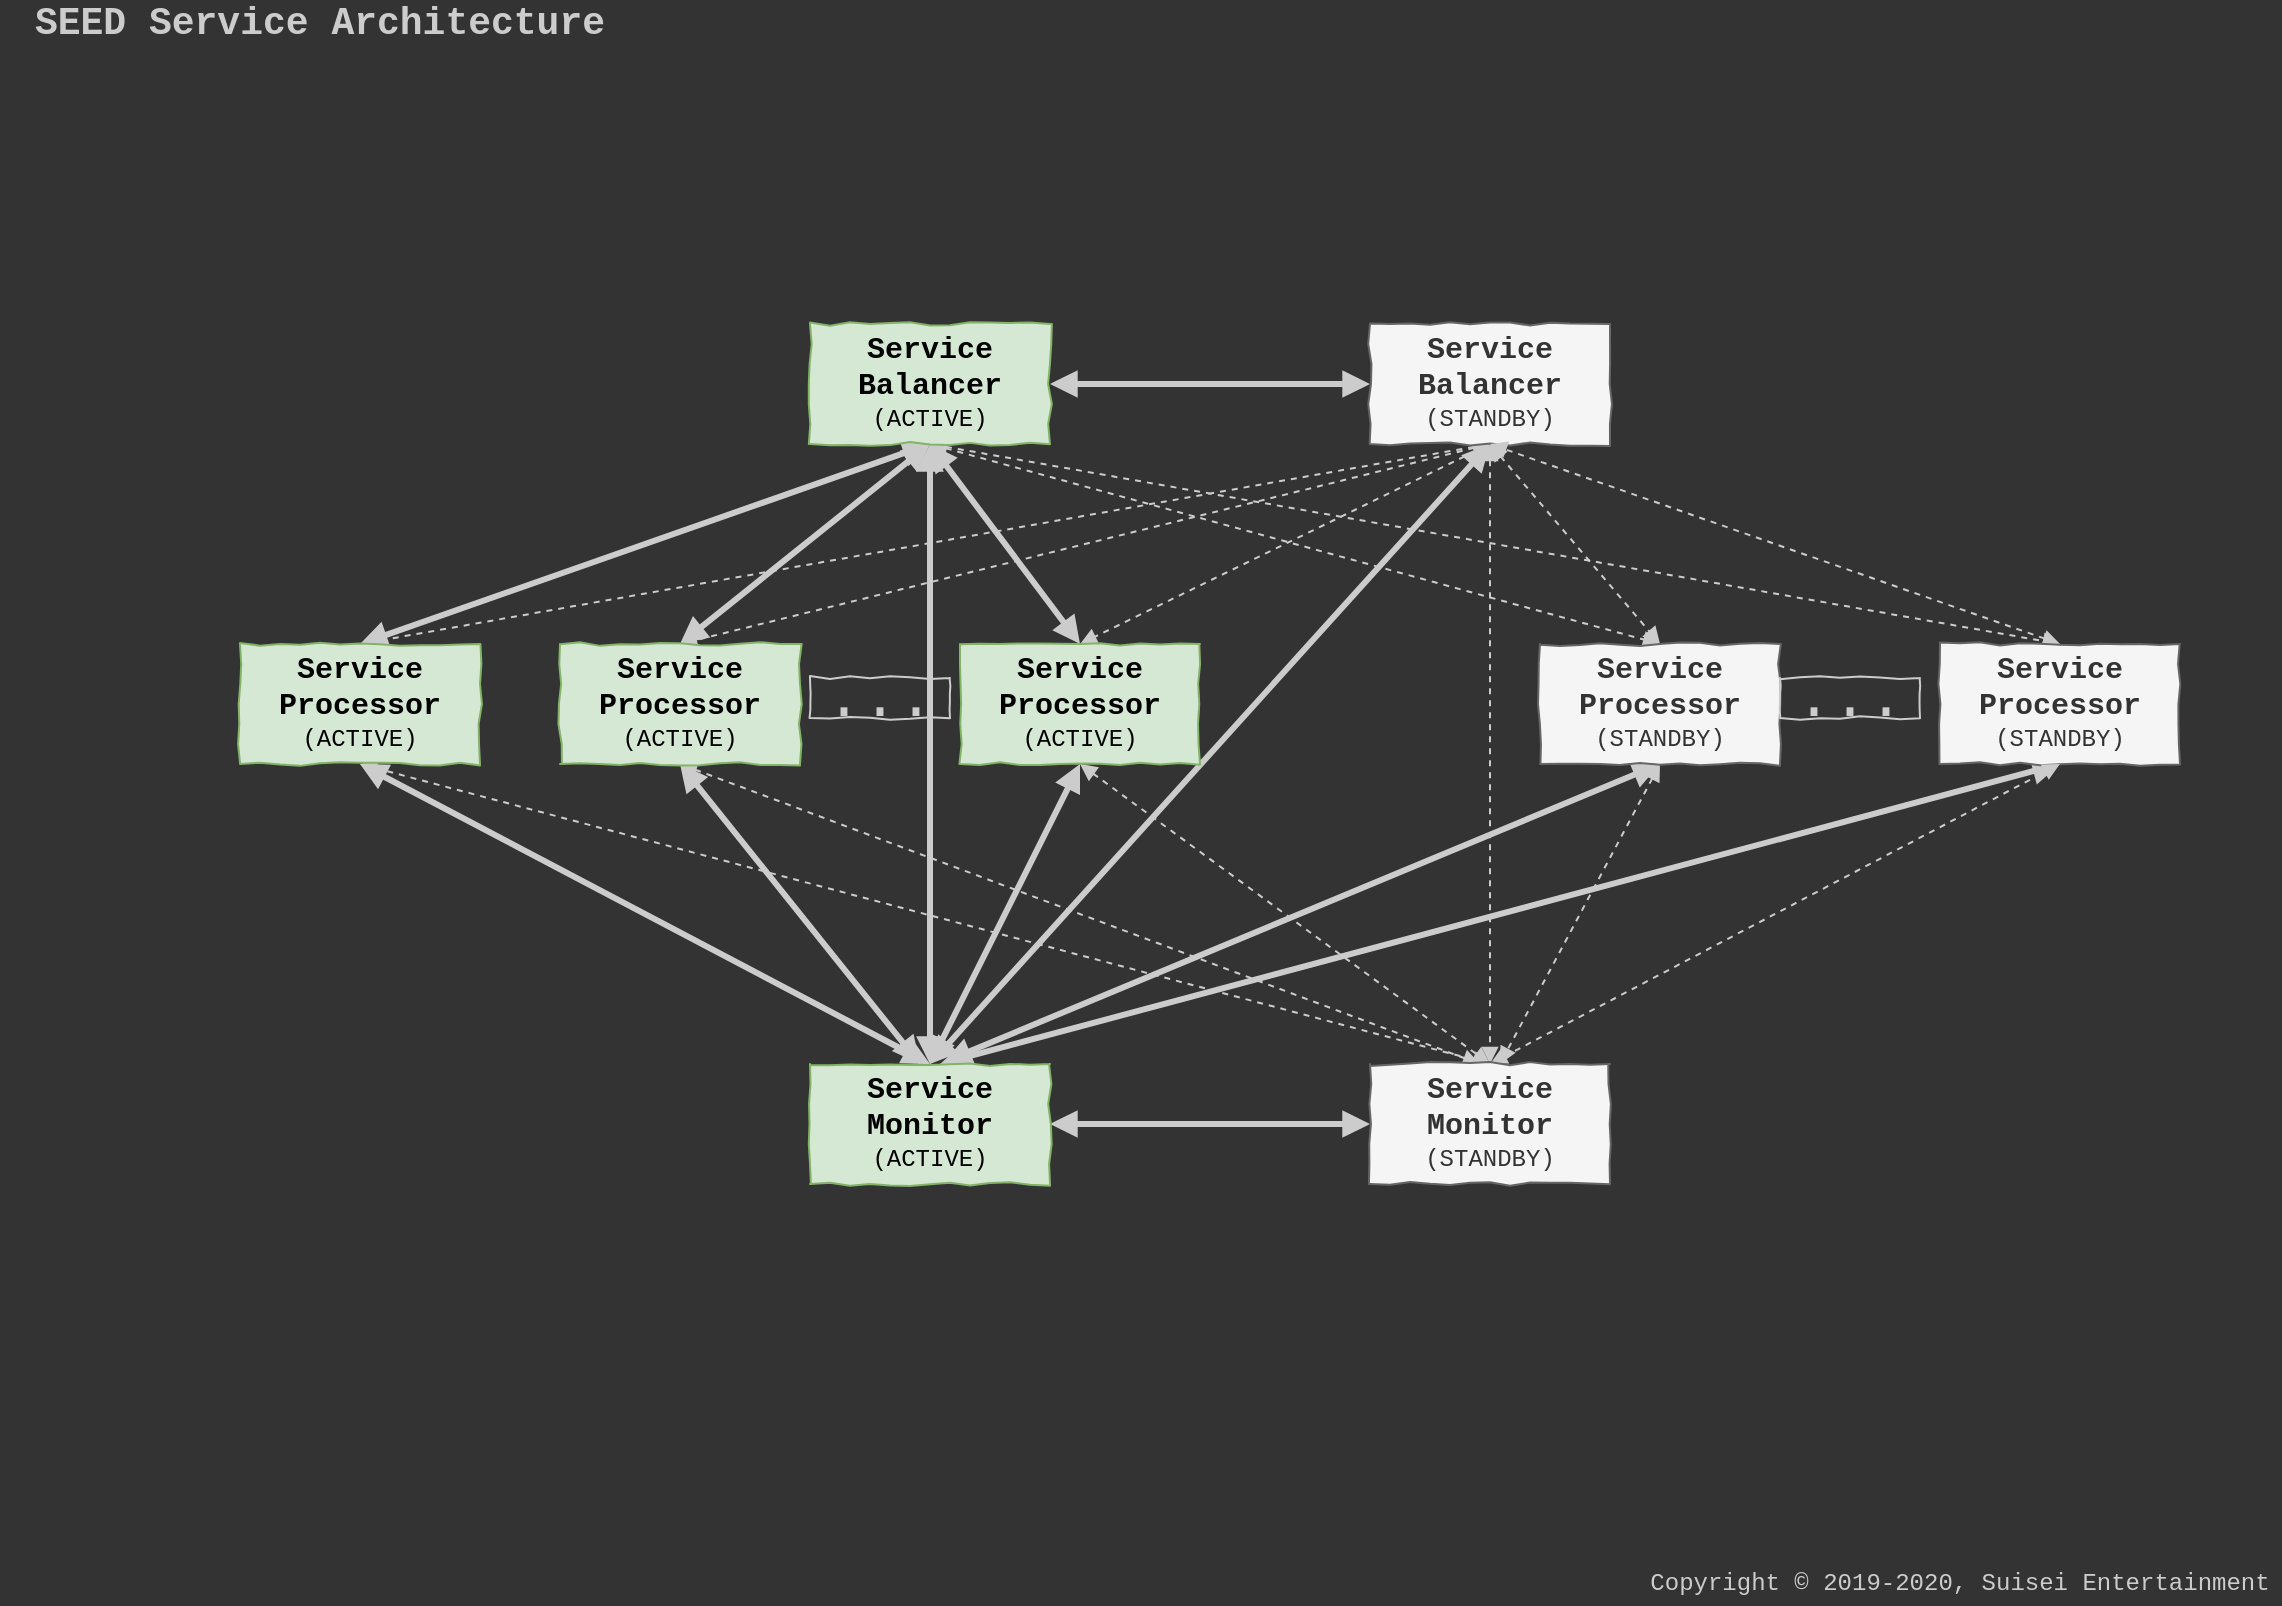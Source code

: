 <mxfile version="12.9.7" type="device"><diagram id="U7D85uJXcc30WqN_Yb2j" name="Page-1"><mxGraphModel dx="2062" dy="1127" grid="1" gridSize="10" guides="1" tooltips="1" connect="1" arrows="1" fold="1" page="1" pageScale="1" pageWidth="1169" pageHeight="827" background="#333333" math="0" shadow="0"><root><mxCell id="0"/><mxCell id="1" parent="0"/><mxCell id="haY7CxgoywGSlvPB5Uwi-13" style="rounded=0;orthogonalLoop=1;jettySize=auto;html=1;exitX=0.5;exitY=1;exitDx=0;exitDy=0;entryX=0.5;entryY=0;entryDx=0;entryDy=0;startArrow=block;startFill=1;endArrow=block;endFill=1;strokeWidth=3;fontFamily=Courier New;fontSize=30;strokeColor=#CCCCCC;" edge="1" parent="1" source="haY7CxgoywGSlvPB5Uwi-1" target="haY7CxgoywGSlvPB5Uwi-6"><mxGeometry relative="1" as="geometry"/></mxCell><mxCell id="haY7CxgoywGSlvPB5Uwi-14" style="edgeStyle=none;rounded=0;orthogonalLoop=1;jettySize=auto;html=1;exitX=0.5;exitY=1;exitDx=0;exitDy=0;startArrow=block;startFill=1;endArrow=block;endFill=1;strokeWidth=3;fontFamily=Courier New;fontSize=30;entryX=0.5;entryY=0;entryDx=0;entryDy=0;strokeColor=#CCCCCC;" edge="1" parent="1" source="haY7CxgoywGSlvPB5Uwi-1" target="haY7CxgoywGSlvPB5Uwi-7"><mxGeometry relative="1" as="geometry"/></mxCell><mxCell id="haY7CxgoywGSlvPB5Uwi-15" style="edgeStyle=none;rounded=0;orthogonalLoop=1;jettySize=auto;html=1;exitX=0.5;exitY=1;exitDx=0;exitDy=0;entryX=0.5;entryY=0;entryDx=0;entryDy=0;startArrow=block;startFill=1;endArrow=block;endFill=1;strokeWidth=3;fontFamily=Courier New;fontSize=30;strokeColor=#CCCCCC;" edge="1" parent="1" source="haY7CxgoywGSlvPB5Uwi-1" target="haY7CxgoywGSlvPB5Uwi-9"><mxGeometry relative="1" as="geometry"/></mxCell><mxCell id="haY7CxgoywGSlvPB5Uwi-16" style="edgeStyle=none;rounded=0;orthogonalLoop=1;jettySize=auto;html=1;exitX=0.5;exitY=1;exitDx=0;exitDy=0;entryX=0.5;entryY=0;entryDx=0;entryDy=0;startArrow=block;startFill=1;endArrow=block;endFill=1;strokeWidth=1;fontFamily=Courier New;fontSize=30;dashed=1;strokeColor=#CCCCCC;" edge="1" parent="1" source="haY7CxgoywGSlvPB5Uwi-1" target="haY7CxgoywGSlvPB5Uwi-11"><mxGeometry relative="1" as="geometry"/></mxCell><mxCell id="haY7CxgoywGSlvPB5Uwi-17" style="edgeStyle=none;rounded=0;orthogonalLoop=1;jettySize=auto;html=1;exitX=0.5;exitY=1;exitDx=0;exitDy=0;entryX=0.5;entryY=0;entryDx=0;entryDy=0;startArrow=block;startFill=1;endArrow=block;endFill=1;strokeWidth=1;fontFamily=Courier New;fontSize=30;dashed=1;strokeColor=#CCCCCC;" edge="1" parent="1" source="haY7CxgoywGSlvPB5Uwi-1" target="haY7CxgoywGSlvPB5Uwi-12"><mxGeometry relative="1" as="geometry"/></mxCell><mxCell id="haY7CxgoywGSlvPB5Uwi-31" style="edgeStyle=none;rounded=0;orthogonalLoop=1;jettySize=auto;html=1;exitX=0.5;exitY=1;exitDx=0;exitDy=0;startArrow=block;startFill=1;endArrow=block;endFill=1;strokeWidth=3;fontFamily=Courier New;fontSize=30;strokeColor=#CCCCCC;" edge="1" parent="1" source="haY7CxgoywGSlvPB5Uwi-1" target="haY7CxgoywGSlvPB5Uwi-24"><mxGeometry relative="1" as="geometry"/></mxCell><mxCell id="haY7CxgoywGSlvPB5Uwi-1" value="&lt;div&gt;&lt;font size=&quot;1&quot;&gt;&lt;b style=&quot;font-size: 15px&quot;&gt;Service Balancer&lt;/b&gt;&lt;/font&gt;&lt;/div&gt;&lt;div&gt;(ACTIVE)&lt;br&gt;&lt;/div&gt;" style="rounded=0;whiteSpace=wrap;html=1;fontFamily=Courier New;comic=1;strokeColor=#82b366;fillColor=#d5e8d4;" vertex="1" parent="1"><mxGeometry x="425" y="180" width="120" height="60" as="geometry"/></mxCell><mxCell id="haY7CxgoywGSlvPB5Uwi-18" style="edgeStyle=none;rounded=0;orthogonalLoop=1;jettySize=auto;html=1;exitX=0.5;exitY=1;exitDx=0;exitDy=0;entryX=0.5;entryY=0;entryDx=0;entryDy=0;startArrow=block;startFill=1;endArrow=block;endFill=1;strokeWidth=1;fontFamily=Courier New;fontSize=30;dashed=1;strokeColor=#CCCCCC;" edge="1" parent="1" source="haY7CxgoywGSlvPB5Uwi-2" target="haY7CxgoywGSlvPB5Uwi-6"><mxGeometry relative="1" as="geometry"/></mxCell><mxCell id="haY7CxgoywGSlvPB5Uwi-19" style="edgeStyle=none;rounded=0;orthogonalLoop=1;jettySize=auto;html=1;exitX=0.5;exitY=1;exitDx=0;exitDy=0;entryX=0.5;entryY=0;entryDx=0;entryDy=0;dashed=1;startArrow=block;startFill=1;endArrow=block;endFill=1;strokeWidth=1;fontFamily=Courier New;fontSize=30;strokeColor=#CCCCCC;" edge="1" parent="1" source="haY7CxgoywGSlvPB5Uwi-2" target="haY7CxgoywGSlvPB5Uwi-7"><mxGeometry relative="1" as="geometry"/></mxCell><mxCell id="haY7CxgoywGSlvPB5Uwi-20" style="edgeStyle=none;rounded=0;orthogonalLoop=1;jettySize=auto;html=1;exitX=0.5;exitY=1;exitDx=0;exitDy=0;entryX=0.5;entryY=0;entryDx=0;entryDy=0;dashed=1;startArrow=block;startFill=1;endArrow=block;endFill=1;strokeWidth=1;fontFamily=Courier New;fontSize=30;strokeColor=#CCCCCC;" edge="1" parent="1" source="haY7CxgoywGSlvPB5Uwi-2" target="haY7CxgoywGSlvPB5Uwi-9"><mxGeometry relative="1" as="geometry"/></mxCell><mxCell id="haY7CxgoywGSlvPB5Uwi-21" style="edgeStyle=none;rounded=0;orthogonalLoop=1;jettySize=auto;html=1;exitX=0.5;exitY=1;exitDx=0;exitDy=0;entryX=0.5;entryY=0;entryDx=0;entryDy=0;dashed=1;startArrow=block;startFill=1;endArrow=block;endFill=1;strokeWidth=1;fontFamily=Courier New;fontSize=30;strokeColor=#CCCCCC;" edge="1" parent="1" source="haY7CxgoywGSlvPB5Uwi-2" target="haY7CxgoywGSlvPB5Uwi-11"><mxGeometry relative="1" as="geometry"/></mxCell><mxCell id="haY7CxgoywGSlvPB5Uwi-38" style="edgeStyle=none;rounded=0;orthogonalLoop=1;jettySize=auto;html=1;exitX=0.5;exitY=1;exitDx=0;exitDy=0;entryX=0.5;entryY=0;entryDx=0;entryDy=0;startArrow=block;startFill=1;endArrow=block;endFill=1;strokeWidth=3;fontFamily=Courier New;fontSize=30;strokeColor=#CCCCCC;" edge="1" parent="1" source="haY7CxgoywGSlvPB5Uwi-2" target="haY7CxgoywGSlvPB5Uwi-24"><mxGeometry relative="1" as="geometry"/></mxCell><mxCell id="haY7CxgoywGSlvPB5Uwi-39" style="edgeStyle=none;rounded=0;orthogonalLoop=1;jettySize=auto;html=1;exitX=0.5;exitY=1;exitDx=0;exitDy=0;entryX=0.5;entryY=0;entryDx=0;entryDy=0;startArrow=block;startFill=1;endArrow=block;endFill=1;strokeWidth=1;fontFamily=Courier New;fontSize=30;dashed=1;strokeColor=#CCCCCC;" edge="1" parent="1" source="haY7CxgoywGSlvPB5Uwi-2" target="haY7CxgoywGSlvPB5Uwi-23"><mxGeometry relative="1" as="geometry"/></mxCell><mxCell id="haY7CxgoywGSlvPB5Uwi-2" value="&lt;div&gt;&lt;font size=&quot;1&quot;&gt;&lt;b style=&quot;font-size: 15px&quot;&gt;Service Balancer&lt;/b&gt;&lt;/font&gt;&lt;/div&gt;&lt;div&gt;(STANDBY)&lt;br&gt;&lt;/div&gt;" style="rounded=0;whiteSpace=wrap;html=1;fontFamily=Courier New;comic=1;strokeColor=#666666;fillColor=#f5f5f5;fontColor=#333333;" vertex="1" parent="1"><mxGeometry x="705" y="180" width="120" height="60" as="geometry"/></mxCell><mxCell id="haY7CxgoywGSlvPB5Uwi-5" value="" style="endArrow=block;html=1;fontFamily=Courier New;exitX=1;exitY=0.5;exitDx=0;exitDy=0;entryX=0;entryY=0.5;entryDx=0;entryDy=0;strokeWidth=3;startArrow=block;startFill=1;endFill=1;strokeColor=#CCCCCC;" edge="1" parent="1" source="haY7CxgoywGSlvPB5Uwi-1" target="haY7CxgoywGSlvPB5Uwi-2"><mxGeometry width="50" height="50" relative="1" as="geometry"><mxPoint x="565" y="340" as="sourcePoint"/><mxPoint x="615" y="290" as="targetPoint"/></mxGeometry></mxCell><mxCell id="haY7CxgoywGSlvPB5Uwi-36" style="edgeStyle=none;rounded=0;orthogonalLoop=1;jettySize=auto;html=1;exitX=0.5;exitY=1;exitDx=0;exitDy=0;entryX=0.5;entryY=0;entryDx=0;entryDy=0;dashed=1;startArrow=block;startFill=1;endArrow=block;endFill=1;strokeWidth=1;fontFamily=Courier New;fontSize=30;strokeColor=#CCCCCC;" edge="1" parent="1" source="haY7CxgoywGSlvPB5Uwi-6" target="haY7CxgoywGSlvPB5Uwi-23"><mxGeometry relative="1" as="geometry"/></mxCell><mxCell id="haY7CxgoywGSlvPB5Uwi-6" value="&lt;div&gt;&lt;font size=&quot;1&quot;&gt;&lt;b style=&quot;font-size: 15px&quot;&gt;Service Processor&lt;/b&gt;&lt;/font&gt;&lt;/div&gt;&lt;div&gt;(ACTIVE)&lt;br&gt;&lt;/div&gt;" style="rounded=0;whiteSpace=wrap;html=1;fontFamily=Courier New;comic=1;strokeColor=#82b366;fillColor=#d5e8d4;" vertex="1" parent="1"><mxGeometry x="140" y="340" width="120" height="60" as="geometry"/></mxCell><mxCell id="haY7CxgoywGSlvPB5Uwi-27" style="edgeStyle=none;rounded=0;orthogonalLoop=1;jettySize=auto;html=1;exitX=0.5;exitY=1;exitDx=0;exitDy=0;startArrow=block;startFill=1;endArrow=block;endFill=1;strokeWidth=3;fontFamily=Courier New;fontSize=30;strokeColor=#CCCCCC;" edge="1" parent="1" source="haY7CxgoywGSlvPB5Uwi-7"><mxGeometry relative="1" as="geometry"><mxPoint x="480" y="550" as="targetPoint"/></mxGeometry></mxCell><mxCell id="haY7CxgoywGSlvPB5Uwi-35" style="edgeStyle=none;rounded=0;orthogonalLoop=1;jettySize=auto;html=1;exitX=0.5;exitY=1;exitDx=0;exitDy=0;dashed=1;startArrow=block;startFill=1;endArrow=block;endFill=1;strokeWidth=1;fontFamily=Courier New;fontSize=30;strokeColor=#CCCCCC;" edge="1" parent="1" source="haY7CxgoywGSlvPB5Uwi-7"><mxGeometry relative="1" as="geometry"><mxPoint x="760" y="550" as="targetPoint"/></mxGeometry></mxCell><mxCell id="haY7CxgoywGSlvPB5Uwi-7" value="&lt;div&gt;&lt;font size=&quot;1&quot;&gt;&lt;b style=&quot;font-size: 15px&quot;&gt;Service Processor&lt;/b&gt;&lt;/font&gt;&lt;/div&gt;&lt;div&gt;(ACTIVE)&lt;br&gt;&lt;/div&gt;" style="rounded=0;whiteSpace=wrap;html=1;fontFamily=Courier New;comic=1;strokeColor=#82b366;fillColor=#d5e8d4;" vertex="1" parent="1"><mxGeometry x="300" y="340" width="120" height="60" as="geometry"/></mxCell><mxCell id="haY7CxgoywGSlvPB5Uwi-28" style="edgeStyle=none;rounded=0;orthogonalLoop=1;jettySize=auto;html=1;exitX=0.5;exitY=1;exitDx=0;exitDy=0;entryX=0.5;entryY=0;entryDx=0;entryDy=0;startArrow=block;startFill=1;endArrow=block;endFill=1;strokeWidth=3;fontFamily=Courier New;fontSize=30;strokeColor=#CCCCCC;" edge="1" parent="1" source="haY7CxgoywGSlvPB5Uwi-9" target="haY7CxgoywGSlvPB5Uwi-24"><mxGeometry relative="1" as="geometry"/></mxCell><mxCell id="haY7CxgoywGSlvPB5Uwi-34" style="edgeStyle=none;rounded=0;orthogonalLoop=1;jettySize=auto;html=1;exitX=0.5;exitY=1;exitDx=0;exitDy=0;entryX=0.5;entryY=0;entryDx=0;entryDy=0;dashed=1;startArrow=block;startFill=1;endArrow=block;endFill=1;strokeWidth=1;fontFamily=Courier New;fontSize=30;strokeColor=#CCCCCC;" edge="1" parent="1" source="haY7CxgoywGSlvPB5Uwi-9" target="haY7CxgoywGSlvPB5Uwi-23"><mxGeometry relative="1" as="geometry"/></mxCell><mxCell id="haY7CxgoywGSlvPB5Uwi-9" value="&lt;div&gt;&lt;font size=&quot;1&quot;&gt;&lt;b style=&quot;font-size: 15px&quot;&gt;Service Processor&lt;/b&gt;&lt;/font&gt;&lt;/div&gt;&lt;div&gt;(ACTIVE)&lt;br&gt;&lt;/div&gt;" style="rounded=0;whiteSpace=wrap;html=1;fontFamily=Courier New;comic=1;strokeColor=#82b366;fillColor=#d5e8d4;" vertex="1" parent="1"><mxGeometry x="500" y="340" width="120" height="60" as="geometry"/></mxCell><mxCell id="haY7CxgoywGSlvPB5Uwi-10" value="..." style="text;html=1;strokeColor=#CCCCCC;fillColor=none;align=center;verticalAlign=middle;whiteSpace=wrap;rounded=0;comic=1;fontFamily=Courier New;fontSize=30;fontColor=#CCCCCC;" vertex="1" parent="1"><mxGeometry x="425" y="357" width="70" height="20" as="geometry"/></mxCell><mxCell id="haY7CxgoywGSlvPB5Uwi-29" style="edgeStyle=none;rounded=0;orthogonalLoop=1;jettySize=auto;html=1;exitX=0.5;exitY=1;exitDx=0;exitDy=0;entryX=0.558;entryY=-0.017;entryDx=0;entryDy=0;entryPerimeter=0;startArrow=block;startFill=1;endArrow=block;endFill=1;strokeWidth=3;fontFamily=Courier New;fontSize=30;strokeColor=#CCCCCC;" edge="1" parent="1" source="haY7CxgoywGSlvPB5Uwi-11" target="haY7CxgoywGSlvPB5Uwi-24"><mxGeometry relative="1" as="geometry"/></mxCell><mxCell id="haY7CxgoywGSlvPB5Uwi-33" style="edgeStyle=none;rounded=0;orthogonalLoop=1;jettySize=auto;html=1;exitX=0.5;exitY=1;exitDx=0;exitDy=0;dashed=1;startArrow=block;startFill=1;endArrow=block;endFill=1;strokeWidth=1;fontFamily=Courier New;fontSize=30;strokeColor=#CCCCCC;" edge="1" parent="1" source="haY7CxgoywGSlvPB5Uwi-11"><mxGeometry relative="1" as="geometry"><mxPoint x="770" y="550" as="targetPoint"/></mxGeometry></mxCell><mxCell id="haY7CxgoywGSlvPB5Uwi-11" value="&lt;div&gt;&lt;font size=&quot;1&quot;&gt;&lt;b style=&quot;font-size: 15px&quot;&gt;Service Processor&lt;/b&gt;&lt;/font&gt;&lt;/div&gt;&lt;div&gt;(STANDBY)&lt;br&gt;&lt;/div&gt;" style="rounded=0;whiteSpace=wrap;html=1;fontFamily=Courier New;comic=1;strokeColor=#666666;fillColor=#f5f5f5;fontColor=#333333;" vertex="1" parent="1"><mxGeometry x="790" y="340" width="120" height="60" as="geometry"/></mxCell><mxCell id="haY7CxgoywGSlvPB5Uwi-22" style="edgeStyle=none;rounded=0;orthogonalLoop=1;jettySize=auto;html=1;exitX=0.5;exitY=0;exitDx=0;exitDy=0;entryX=0.5;entryY=1;entryDx=0;entryDy=0;dashed=1;startArrow=block;startFill=1;endArrow=block;endFill=1;strokeWidth=1;fontFamily=Courier New;fontSize=30;strokeColor=#CCCCCC;" edge="1" parent="1" source="haY7CxgoywGSlvPB5Uwi-12" target="haY7CxgoywGSlvPB5Uwi-2"><mxGeometry relative="1" as="geometry"/></mxCell><mxCell id="haY7CxgoywGSlvPB5Uwi-30" style="edgeStyle=none;rounded=0;orthogonalLoop=1;jettySize=auto;html=1;exitX=0.5;exitY=1;exitDx=0;exitDy=0;startArrow=block;startFill=1;endArrow=block;endFill=1;strokeWidth=3;fontFamily=Courier New;fontSize=30;strokeColor=#CCCCCC;" edge="1" parent="1" source="haY7CxgoywGSlvPB5Uwi-12"><mxGeometry relative="1" as="geometry"><mxPoint x="490" y="550" as="targetPoint"/></mxGeometry></mxCell><mxCell id="haY7CxgoywGSlvPB5Uwi-12" value="&lt;div&gt;&lt;font size=&quot;1&quot;&gt;&lt;b style=&quot;font-size: 15px&quot;&gt;Service Processor&lt;/b&gt;&lt;/font&gt;&lt;/div&gt;&lt;div&gt;(STANDBY)&lt;br&gt;&lt;/div&gt;" style="rounded=0;whiteSpace=wrap;html=1;fontFamily=Courier New;comic=1;strokeColor=#666666;fillColor=#f5f5f5;fontColor=#333333;" vertex="1" parent="1"><mxGeometry x="990" y="340" width="120" height="60" as="geometry"/></mxCell><mxCell id="haY7CxgoywGSlvPB5Uwi-25" style="edgeStyle=none;rounded=0;orthogonalLoop=1;jettySize=auto;html=1;exitX=0;exitY=0.5;exitDx=0;exitDy=0;entryX=1;entryY=0.5;entryDx=0;entryDy=0;startArrow=block;startFill=1;endArrow=block;endFill=1;strokeWidth=3;fontFamily=Courier New;fontSize=30;strokeColor=#CCCCCC;" edge="1" parent="1" source="haY7CxgoywGSlvPB5Uwi-23" target="haY7CxgoywGSlvPB5Uwi-24"><mxGeometry relative="1" as="geometry"/></mxCell><mxCell id="haY7CxgoywGSlvPB5Uwi-32" style="edgeStyle=none;rounded=0;orthogonalLoop=1;jettySize=auto;html=1;exitX=0.5;exitY=0;exitDx=0;exitDy=0;entryX=0.5;entryY=1;entryDx=0;entryDy=0;startArrow=block;startFill=1;endArrow=block;endFill=1;strokeWidth=1;fontFamily=Courier New;fontSize=30;dashed=1;strokeColor=#CCCCCC;" edge="1" parent="1" source="haY7CxgoywGSlvPB5Uwi-23" target="haY7CxgoywGSlvPB5Uwi-12"><mxGeometry relative="1" as="geometry"/></mxCell><mxCell id="haY7CxgoywGSlvPB5Uwi-23" value="&lt;div&gt;&lt;font size=&quot;1&quot;&gt;&lt;b style=&quot;font-size: 15px&quot;&gt;Service Monitor&lt;/b&gt;&lt;/font&gt;&lt;/div&gt;&lt;div&gt;(STANDBY)&lt;br&gt;&lt;/div&gt;" style="rounded=0;whiteSpace=wrap;html=1;fontFamily=Courier New;comic=1;strokeColor=#666666;fillColor=#f5f5f5;fontColor=#333333;" vertex="1" parent="1"><mxGeometry x="705" y="550" width="120" height="60" as="geometry"/></mxCell><mxCell id="haY7CxgoywGSlvPB5Uwi-26" style="edgeStyle=none;rounded=0;orthogonalLoop=1;jettySize=auto;html=1;exitX=0.5;exitY=0;exitDx=0;exitDy=0;entryX=0.5;entryY=1;entryDx=0;entryDy=0;startArrow=block;startFill=1;endArrow=block;endFill=1;strokeWidth=3;fontFamily=Courier New;fontSize=30;strokeColor=#CCCCCC;" edge="1" parent="1" source="haY7CxgoywGSlvPB5Uwi-24" target="haY7CxgoywGSlvPB5Uwi-6"><mxGeometry relative="1" as="geometry"/></mxCell><mxCell id="haY7CxgoywGSlvPB5Uwi-24" value="&lt;div&gt;&lt;font size=&quot;1&quot;&gt;&lt;b style=&quot;font-size: 15px&quot;&gt;Service Monitor&lt;/b&gt;&lt;/font&gt;&lt;/div&gt;&lt;div&gt;(ACTIVE)&lt;br&gt;&lt;/div&gt;" style="rounded=0;whiteSpace=wrap;html=1;fontFamily=Courier New;comic=1;strokeColor=#82b366;fillColor=#d5e8d4;" vertex="1" parent="1"><mxGeometry x="425" y="550" width="120" height="60" as="geometry"/></mxCell><mxCell id="haY7CxgoywGSlvPB5Uwi-37" value="..." style="text;html=1;strokeColor=#CCCCCC;fillColor=none;align=center;verticalAlign=middle;whiteSpace=wrap;rounded=0;comic=1;fontFamily=Courier New;fontSize=30;fontColor=#CCCCCC;" vertex="1" parent="1"><mxGeometry x="910" y="357" width="70" height="20" as="geometry"/></mxCell><mxCell id="haY7CxgoywGSlvPB5Uwi-40" value="Copyright © 2019-2020, Suisei Entertainment" style="text;html=1;strokeColor=none;fillColor=none;align=center;verticalAlign=middle;whiteSpace=wrap;rounded=0;labelBackgroundColor=none;fontFamily=Courier New;fontSize=12;fontColor=#CCCCCC;" vertex="1" parent="1"><mxGeometry x="840" y="800" width="320" height="20" as="geometry"/></mxCell><mxCell id="haY7CxgoywGSlvPB5Uwi-41" value="SEED Service Architecture" style="text;html=1;strokeColor=none;fillColor=none;align=center;verticalAlign=middle;whiteSpace=wrap;rounded=0;labelBackgroundColor=none;fontFamily=Courier New;fontSize=19;fontColor=#CCCCCC;fontStyle=1" vertex="1" parent="1"><mxGeometry x="20" y="20" width="320" height="20" as="geometry"/></mxCell></root></mxGraphModel></diagram></mxfile>